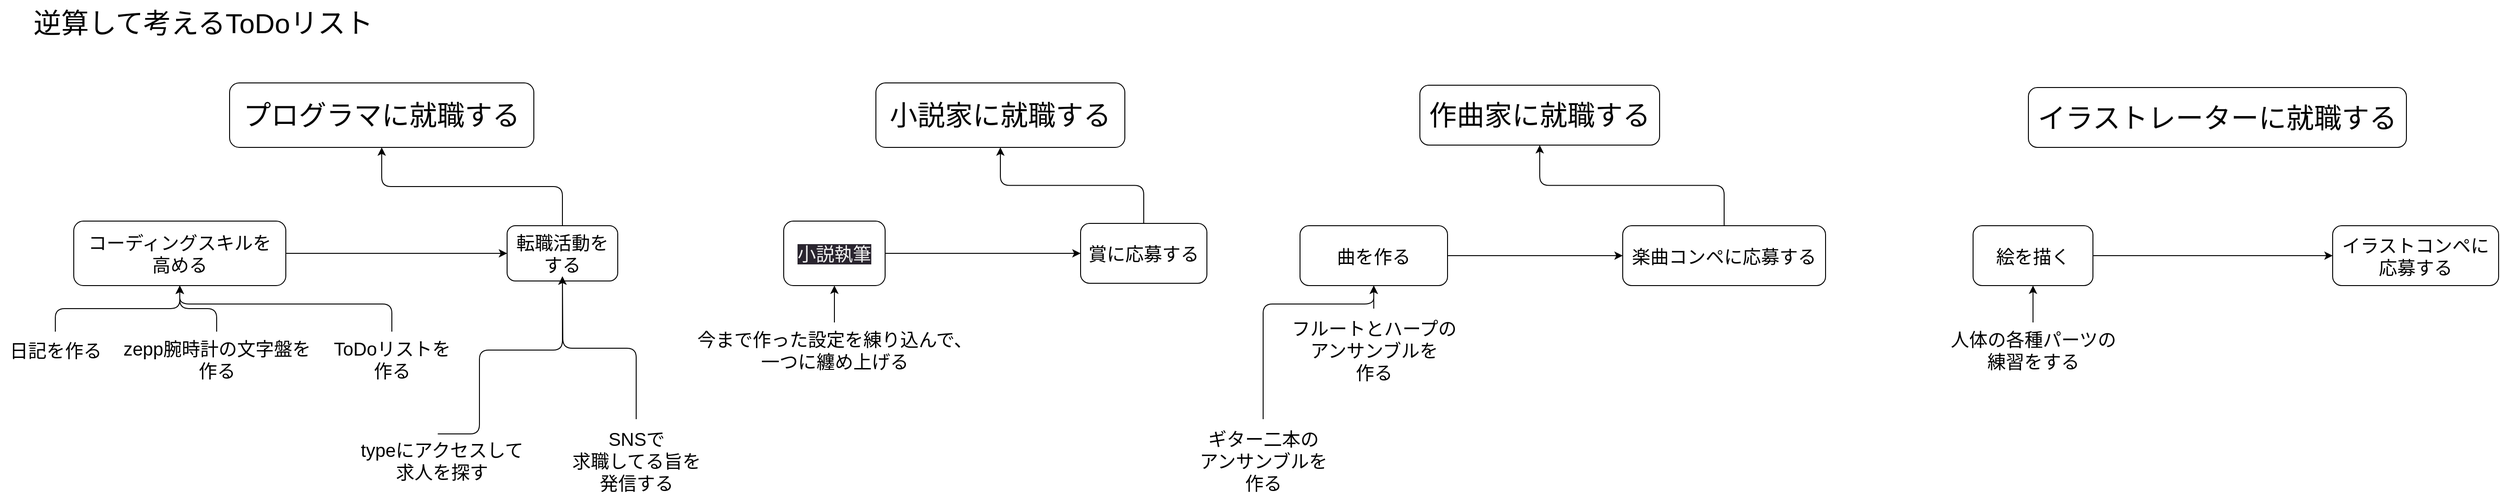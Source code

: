 <mxfile>
    <diagram id="4r1K1WVgAWdPKaOqnQd8" name="ページ1">
        <mxGraphModel dx="1034" dy="719" grid="1" gridSize="10" guides="1" tooltips="1" connect="1" arrows="1" fold="1" page="1" pageScale="1" pageWidth="827" pageHeight="1169" math="0" shadow="0">
            <root>
                <mxCell id="0"/>
                <mxCell id="1" parent="0"/>
                <mxCell id="4" value="&lt;span style=&quot;font-size: 30px;&quot;&gt;逆算して考えるToDoリスト&lt;/span&gt;" style="text;html=1;align=center;verticalAlign=middle;resizable=0;points=[];autosize=1;strokeColor=none;fillColor=none;" vertex="1" parent="1">
                    <mxGeometry x="25" y="10" width="390" height="50" as="geometry"/>
                </mxCell>
                <mxCell id="5" value="プログラマに就職する" style="rounded=1;whiteSpace=wrap;html=1;fontSize=30;" vertex="1" parent="1">
                    <mxGeometry x="249" y="100" width="330" height="70" as="geometry"/>
                </mxCell>
                <mxCell id="25" style="edgeStyle=orthogonalEdgeStyle;html=1;entryX=0.5;entryY=1;entryDx=0;entryDy=0;fontSize=20;" edge="1" parent="1" source="11" target="24">
                    <mxGeometry relative="1" as="geometry"/>
                </mxCell>
                <mxCell id="11" value="日記を作る" style="text;html=1;align=center;verticalAlign=middle;resizable=0;points=[];autosize=1;strokeColor=none;fillColor=none;fontSize=20;" vertex="1" parent="1">
                    <mxGeometry y="370" width="120" height="40" as="geometry"/>
                </mxCell>
                <mxCell id="27" style="edgeStyle=orthogonalEdgeStyle;html=1;entryX=0.5;entryY=1;entryDx=0;entryDy=0;fontSize=20;" edge="1" parent="1" source="12" target="24">
                    <mxGeometry relative="1" as="geometry"/>
                </mxCell>
                <mxCell id="12" value="zepp腕時計の文字盤を&lt;br&gt;作る" style="text;html=1;align=center;verticalAlign=middle;resizable=0;points=[];autosize=1;strokeColor=none;fillColor=none;fontSize=20;" vertex="1" parent="1">
                    <mxGeometry x="120" y="370" width="230" height="60" as="geometry"/>
                </mxCell>
                <mxCell id="28" style="edgeStyle=orthogonalEdgeStyle;html=1;entryX=0.5;entryY=1;entryDx=0;entryDy=0;fontSize=20;" edge="1" parent="1" source="13" target="24">
                    <mxGeometry relative="1" as="geometry">
                        <Array as="points">
                            <mxPoint x="425" y="340"/>
                            <mxPoint x="195" y="340"/>
                        </Array>
                    </mxGeometry>
                </mxCell>
                <mxCell id="13" value="ToDoリストを&lt;br&gt;作る" style="text;html=1;align=center;verticalAlign=middle;resizable=0;points=[];autosize=1;strokeColor=none;fillColor=none;fontSize=20;" vertex="1" parent="1">
                    <mxGeometry x="350" y="370" width="150" height="60" as="geometry"/>
                </mxCell>
                <mxCell id="15" value="小説家に就職する" style="rounded=1;whiteSpace=wrap;html=1;fontSize=30;" vertex="1" parent="1">
                    <mxGeometry x="950" y="100" width="270" height="70" as="geometry"/>
                </mxCell>
                <mxCell id="30" style="edgeStyle=orthogonalEdgeStyle;html=1;entryX=0.5;entryY=1;entryDx=0;entryDy=0;fontSize=20;" edge="1" parent="1" source="17" target="29">
                    <mxGeometry relative="1" as="geometry"/>
                </mxCell>
                <mxCell id="17" value="今まで作った設定を練り込んで、&lt;br style=&quot;font-size: 20px;&quot;&gt;一つに纏め上げる" style="text;html=1;align=center;verticalAlign=middle;resizable=0;points=[];autosize=1;strokeColor=none;fillColor=none;fontSize=20;" vertex="1" parent="1">
                    <mxGeometry x="745" y="360" width="320" height="60" as="geometry"/>
                </mxCell>
                <mxCell id="40" style="edgeStyle=orthogonalEdgeStyle;html=1;entryX=0;entryY=0.5;entryDx=0;entryDy=0;fontSize=20;" edge="1" parent="1" source="24" target="31">
                    <mxGeometry relative="1" as="geometry"/>
                </mxCell>
                <mxCell id="24" value="&lt;span style=&quot;&quot;&gt;コーディングスキルを&lt;/span&gt;&lt;br style=&quot;&quot;&gt;&lt;span style=&quot;&quot;&gt;高める&lt;/span&gt;" style="rounded=1;whiteSpace=wrap;html=1;fontSize=20;" vertex="1" parent="1">
                    <mxGeometry x="80" y="250" width="230" height="70" as="geometry"/>
                </mxCell>
                <mxCell id="38" style="edgeStyle=orthogonalEdgeStyle;html=1;entryX=0;entryY=0.5;entryDx=0;entryDy=0;fontSize=20;" edge="1" parent="1" source="29" target="37">
                    <mxGeometry relative="1" as="geometry"/>
                </mxCell>
                <mxCell id="29" value="&lt;span style=&quot;color: rgb(240, 240, 240); font-family: Helvetica; font-size: 20px; font-style: normal; font-variant-ligatures: normal; font-variant-caps: normal; font-weight: 400; letter-spacing: normal; orphans: 2; text-align: center; text-indent: 0px; text-transform: none; widows: 2; word-spacing: 0px; -webkit-text-stroke-width: 0px; background-color: rgb(42, 37, 47); text-decoration-thickness: initial; text-decoration-style: initial; text-decoration-color: initial; float: none; display: inline !important;&quot;&gt;小説執筆&lt;/span&gt;" style="rounded=1;whiteSpace=wrap;html=1;fontSize=20;" vertex="1" parent="1">
                    <mxGeometry x="850" y="250" width="110" height="70" as="geometry"/>
                </mxCell>
                <mxCell id="36" style="edgeStyle=orthogonalEdgeStyle;html=1;exitX=0.5;exitY=0;exitDx=0;exitDy=0;entryX=0.5;entryY=1;entryDx=0;entryDy=0;fontSize=20;" edge="1" parent="1" source="31" target="5">
                    <mxGeometry relative="1" as="geometry"/>
                </mxCell>
                <mxCell id="31" value="転職活動をする" style="rounded=1;whiteSpace=wrap;html=1;fontSize=20;" vertex="1" parent="1">
                    <mxGeometry x="550" y="255" width="120" height="60" as="geometry"/>
                </mxCell>
                <mxCell id="35" style="edgeStyle=orthogonalEdgeStyle;html=1;fontSize=20;exitX=0.479;exitY=0.017;exitDx=0;exitDy=0;exitPerimeter=0;" edge="1" parent="1" source="32">
                    <mxGeometry relative="1" as="geometry">
                        <mxPoint x="610" y="310" as="targetPoint"/>
                        <Array as="points">
                            <mxPoint x="520" y="481"/>
                            <mxPoint x="520" y="390"/>
                            <mxPoint x="610" y="390"/>
                        </Array>
                    </mxGeometry>
                </mxCell>
                <mxCell id="32" value="typeにアクセスして&lt;br&gt;求人を探す" style="text;html=1;align=center;verticalAlign=middle;resizable=0;points=[];autosize=1;strokeColor=none;fillColor=none;fontSize=20;" vertex="1" parent="1">
                    <mxGeometry x="379" y="480" width="200" height="60" as="geometry"/>
                </mxCell>
                <mxCell id="34" style="edgeStyle=orthogonalEdgeStyle;html=1;fontSize=20;" edge="1" parent="1" source="33">
                    <mxGeometry relative="1" as="geometry">
                        <mxPoint x="610" y="310" as="targetPoint"/>
                    </mxGeometry>
                </mxCell>
                <mxCell id="33" value="SNSで&lt;br&gt;求職してる旨を&lt;br&gt;発信する" style="text;html=1;align=center;verticalAlign=middle;resizable=0;points=[];autosize=1;strokeColor=none;fillColor=none;fontSize=20;" vertex="1" parent="1">
                    <mxGeometry x="610" y="465" width="160" height="90" as="geometry"/>
                </mxCell>
                <mxCell id="39" style="edgeStyle=orthogonalEdgeStyle;html=1;entryX=0.5;entryY=1;entryDx=0;entryDy=0;fontSize=20;" edge="1" parent="1" source="37" target="15">
                    <mxGeometry relative="1" as="geometry"/>
                </mxCell>
                <mxCell id="37" value="賞に応募する" style="rounded=1;whiteSpace=wrap;html=1;fontSize=20;" vertex="1" parent="1">
                    <mxGeometry x="1172" y="252.5" width="137" height="65" as="geometry"/>
                </mxCell>
                <mxCell id="41" value="作曲家に就職する" style="rounded=1;whiteSpace=wrap;html=1;fontSize=30;" vertex="1" parent="1">
                    <mxGeometry x="1540" y="102.5" width="260" height="65" as="geometry"/>
                </mxCell>
                <mxCell id="45" style="edgeStyle=orthogonalEdgeStyle;html=1;entryX=0;entryY=0.5;entryDx=0;entryDy=0;fontSize=20;" edge="1" parent="1" source="42" target="43">
                    <mxGeometry relative="1" as="geometry"/>
                </mxCell>
                <mxCell id="42" value="曲を作る" style="rounded=1;whiteSpace=wrap;html=1;fontSize=20;" vertex="1" parent="1">
                    <mxGeometry x="1410" y="255" width="160" height="65" as="geometry"/>
                </mxCell>
                <mxCell id="46" style="edgeStyle=orthogonalEdgeStyle;html=1;entryX=0.5;entryY=1;entryDx=0;entryDy=0;fontSize=20;" edge="1" parent="1" source="43" target="41">
                    <mxGeometry relative="1" as="geometry"/>
                </mxCell>
                <mxCell id="43" value="楽曲コンペに応募する" style="rounded=1;whiteSpace=wrap;html=1;fontSize=20;" vertex="1" parent="1">
                    <mxGeometry x="1760" y="255" width="220" height="65" as="geometry"/>
                </mxCell>
                <mxCell id="48" style="edgeStyle=orthogonalEdgeStyle;html=1;entryX=0.5;entryY=1;entryDx=0;entryDy=0;fontSize=20;" edge="1" parent="1" source="47" target="42">
                    <mxGeometry relative="1" as="geometry"/>
                </mxCell>
                <mxCell id="47" value="フルートとハープの&lt;br&gt;アンサンブルを&lt;br&gt;作る" style="text;html=1;align=center;verticalAlign=middle;resizable=0;points=[];autosize=1;strokeColor=none;fillColor=none;fontSize=20;" vertex="1" parent="1">
                    <mxGeometry x="1390" y="345" width="200" height="90" as="geometry"/>
                </mxCell>
                <mxCell id="50" style="edgeStyle=orthogonalEdgeStyle;html=1;entryX=0.5;entryY=1;entryDx=0;entryDy=0;fontSize=20;" edge="1" parent="1" source="49" target="42">
                    <mxGeometry relative="1" as="geometry">
                        <Array as="points">
                            <mxPoint x="1370" y="340"/>
                            <mxPoint x="1490" y="340"/>
                        </Array>
                    </mxGeometry>
                </mxCell>
                <mxCell id="49" value="ギター二本の&lt;br&gt;アンサンブルを&lt;br&gt;作る" style="text;html=1;align=center;verticalAlign=middle;resizable=0;points=[];autosize=1;strokeColor=none;fillColor=none;fontSize=20;" vertex="1" parent="1">
                    <mxGeometry x="1290" y="465" width="160" height="90" as="geometry"/>
                </mxCell>
                <mxCell id="51" value="イラストレーターに就職する" style="rounded=1;whiteSpace=wrap;html=1;fontSize=30;" vertex="1" parent="1">
                    <mxGeometry x="2200" y="105" width="410" height="65" as="geometry"/>
                </mxCell>
                <mxCell id="52" value="イラストコンペに&lt;br&gt;応募する" style="rounded=1;whiteSpace=wrap;html=1;fontSize=20;" vertex="1" parent="1">
                    <mxGeometry x="2530" y="255" width="180" height="65" as="geometry"/>
                </mxCell>
                <mxCell id="56" style="edgeStyle=orthogonalEdgeStyle;html=1;entryX=0;entryY=0.5;entryDx=0;entryDy=0;fontSize=20;" edge="1" parent="1" source="53" target="52">
                    <mxGeometry relative="1" as="geometry"/>
                </mxCell>
                <mxCell id="53" value="絵を描く" style="rounded=1;whiteSpace=wrap;html=1;fontSize=20;" vertex="1" parent="1">
                    <mxGeometry x="2140" y="255" width="130" height="65" as="geometry"/>
                </mxCell>
                <mxCell id="55" style="edgeStyle=orthogonalEdgeStyle;html=1;entryX=0.5;entryY=1;entryDx=0;entryDy=0;fontSize=20;" edge="1" parent="1" source="54" target="53">
                    <mxGeometry relative="1" as="geometry"/>
                </mxCell>
                <mxCell id="54" value="人体の各種パーツの&lt;br&gt;練習をする" style="text;html=1;align=center;verticalAlign=middle;resizable=0;points=[];autosize=1;strokeColor=none;fillColor=none;fontSize=20;" vertex="1" parent="1">
                    <mxGeometry x="2105" y="360" width="200" height="60" as="geometry"/>
                </mxCell>
            </root>
        </mxGraphModel>
    </diagram>
</mxfile>